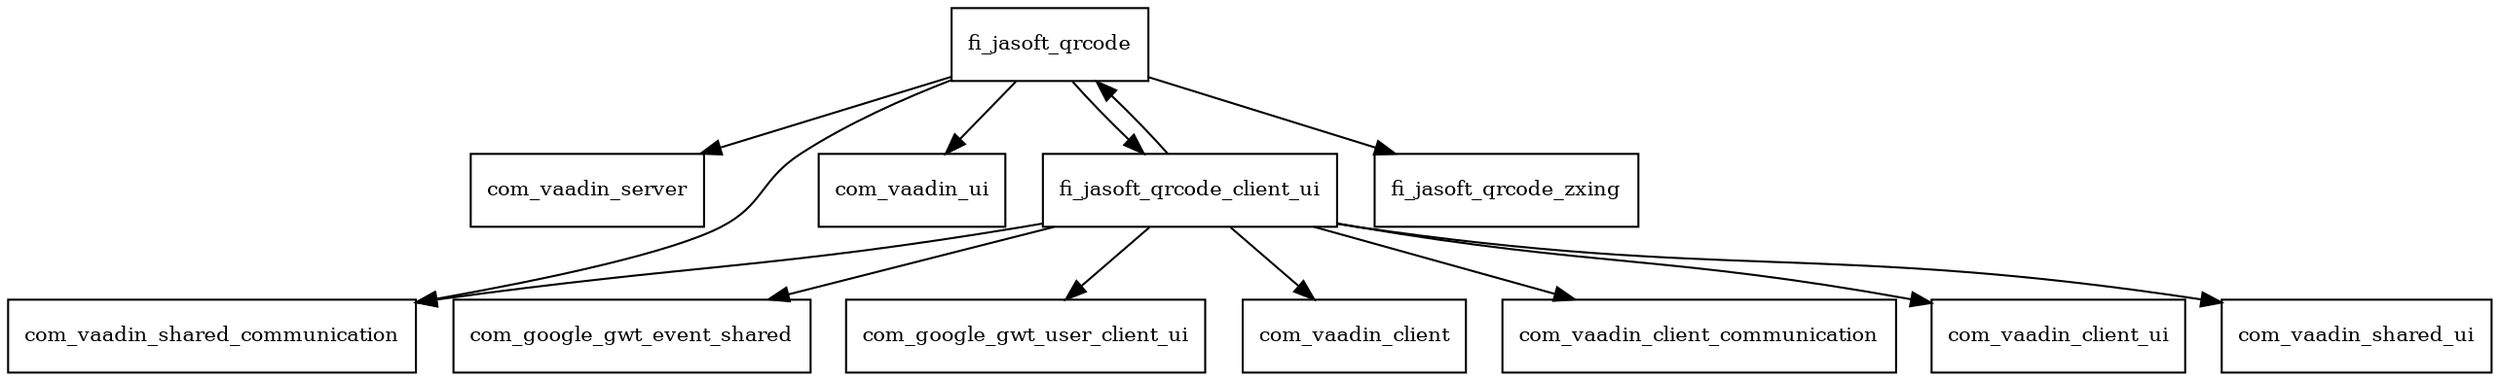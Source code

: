 digraph qrcode_2_1_package_dependencies {
  node [shape = box, fontsize=10.0];
  fi_jasoft_qrcode -> com_vaadin_server;
  fi_jasoft_qrcode -> com_vaadin_shared_communication;
  fi_jasoft_qrcode -> com_vaadin_ui;
  fi_jasoft_qrcode -> fi_jasoft_qrcode_client_ui;
  fi_jasoft_qrcode -> fi_jasoft_qrcode_zxing;
  fi_jasoft_qrcode_client_ui -> com_google_gwt_event_shared;
  fi_jasoft_qrcode_client_ui -> com_google_gwt_user_client_ui;
  fi_jasoft_qrcode_client_ui -> com_vaadin_client;
  fi_jasoft_qrcode_client_ui -> com_vaadin_client_communication;
  fi_jasoft_qrcode_client_ui -> com_vaadin_client_ui;
  fi_jasoft_qrcode_client_ui -> com_vaadin_shared_communication;
  fi_jasoft_qrcode_client_ui -> com_vaadin_shared_ui;
  fi_jasoft_qrcode_client_ui -> fi_jasoft_qrcode;
}
